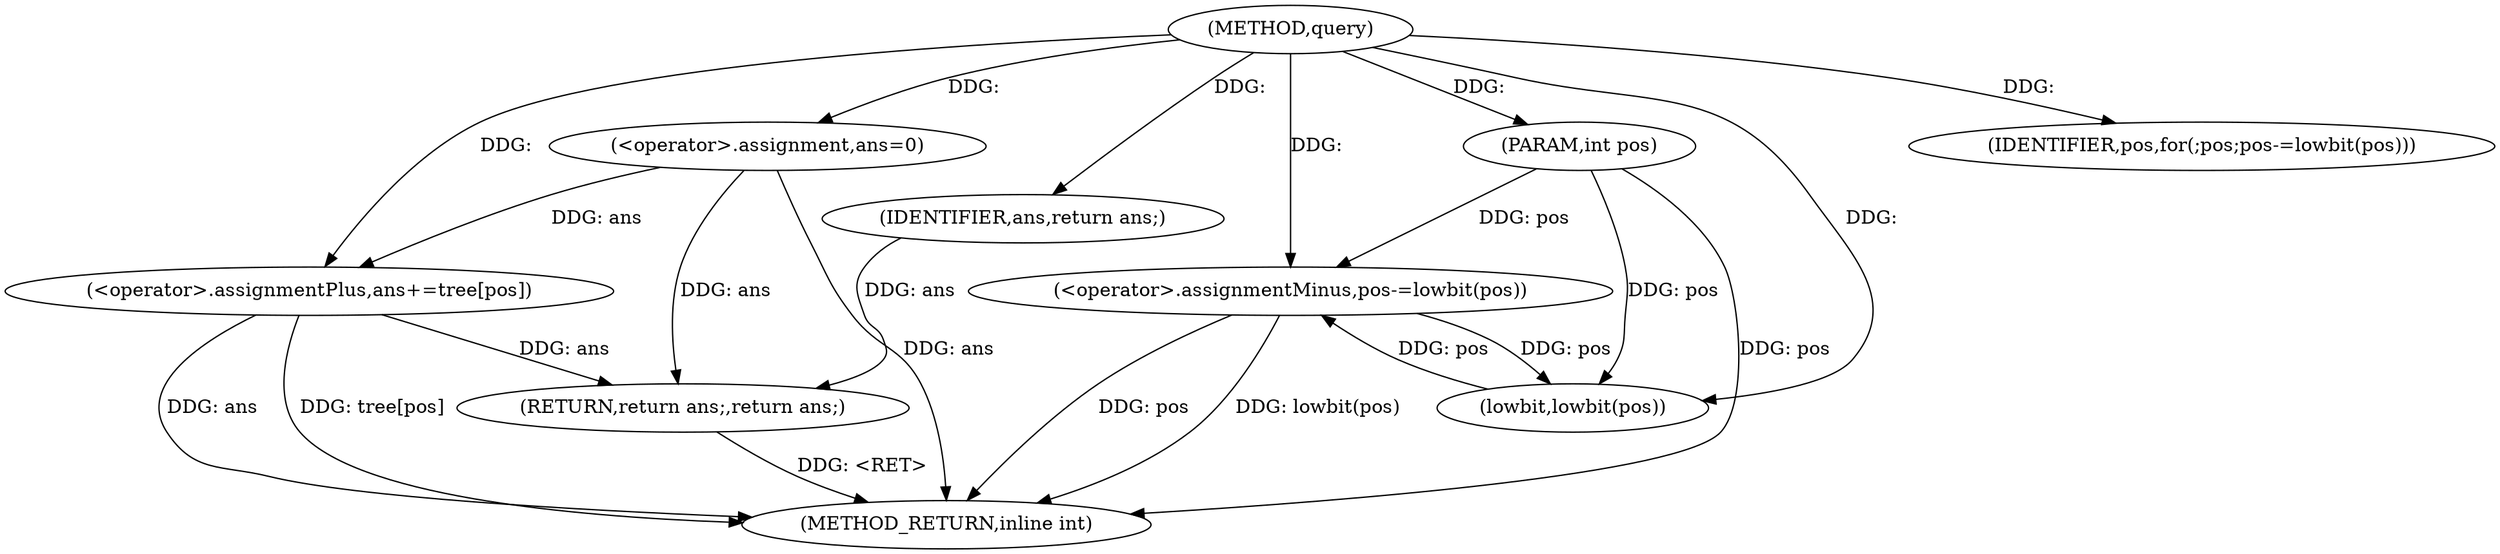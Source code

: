 digraph "query" {  
"1000443" [label = "(METHOD,query)" ]
"1000463" [label = "(METHOD_RETURN,inline int)" ]
"1000444" [label = "(PARAM,int pos)" ]
"1000447" [label = "(<operator>.assignment,ans=0)" ]
"1000461" [label = "(RETURN,return ans;,return ans;)" ]
"1000451" [label = "(IDENTIFIER,pos,for(;pos;pos-=lowbit(pos)))" ]
"1000452" [label = "(<operator>.assignmentMinus,pos-=lowbit(pos))" ]
"1000456" [label = "(<operator>.assignmentPlus,ans+=tree[pos])" ]
"1000462" [label = "(IDENTIFIER,ans,return ans;)" ]
"1000454" [label = "(lowbit,lowbit(pos))" ]
  "1000444" -> "1000463"  [ label = "DDG: pos"] 
  "1000447" -> "1000463"  [ label = "DDG: ans"] 
  "1000456" -> "1000463"  [ label = "DDG: ans"] 
  "1000456" -> "1000463"  [ label = "DDG: tree[pos]"] 
  "1000452" -> "1000463"  [ label = "DDG: pos"] 
  "1000452" -> "1000463"  [ label = "DDG: lowbit(pos)"] 
  "1000461" -> "1000463"  [ label = "DDG: <RET>"] 
  "1000443" -> "1000444"  [ label = "DDG: "] 
  "1000443" -> "1000447"  [ label = "DDG: "] 
  "1000462" -> "1000461"  [ label = "DDG: ans"] 
  "1000447" -> "1000461"  [ label = "DDG: ans"] 
  "1000456" -> "1000461"  [ label = "DDG: ans"] 
  "1000443" -> "1000451"  [ label = "DDG: "] 
  "1000454" -> "1000452"  [ label = "DDG: pos"] 
  "1000443" -> "1000462"  [ label = "DDG: "] 
  "1000444" -> "1000452"  [ label = "DDG: pos"] 
  "1000443" -> "1000452"  [ label = "DDG: "] 
  "1000447" -> "1000456"  [ label = "DDG: ans"] 
  "1000443" -> "1000456"  [ label = "DDG: "] 
  "1000452" -> "1000454"  [ label = "DDG: pos"] 
  "1000444" -> "1000454"  [ label = "DDG: pos"] 
  "1000443" -> "1000454"  [ label = "DDG: "] 
}
